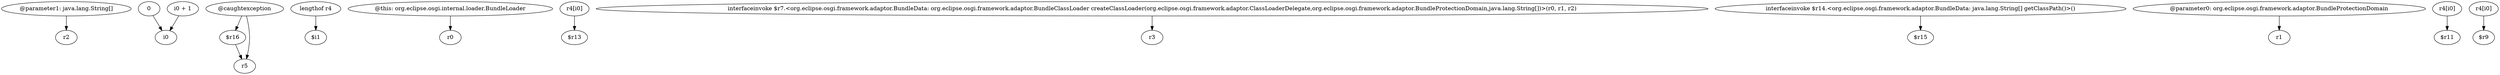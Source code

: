 digraph g {
0[label="@parameter1: java.lang.String[]"]
1[label="r2"]
0->1[label=""]
2[label="0"]
3[label="i0"]
2->3[label=""]
4[label="$r16"]
5[label="r5"]
4->5[label=""]
6[label="@caughtexception"]
6->5[label=""]
6->4[label=""]
7[label="lengthof r4"]
8[label="$i1"]
7->8[label=""]
9[label="@this: org.eclipse.osgi.internal.loader.BundleLoader"]
10[label="r0"]
9->10[label=""]
11[label="r4[i0]"]
12[label="$r13"]
11->12[label=""]
13[label="interfaceinvoke $r7.<org.eclipse.osgi.framework.adaptor.BundleData: org.eclipse.osgi.framework.adaptor.BundleClassLoader createClassLoader(org.eclipse.osgi.framework.adaptor.ClassLoaderDelegate,org.eclipse.osgi.framework.adaptor.BundleProtectionDomain,java.lang.String[])>(r0, r1, r2)"]
14[label="r3"]
13->14[label=""]
15[label="i0 + 1"]
15->3[label=""]
16[label="interfaceinvoke $r14.<org.eclipse.osgi.framework.adaptor.BundleData: java.lang.String[] getClassPath()>()"]
17[label="$r15"]
16->17[label=""]
18[label="@parameter0: org.eclipse.osgi.framework.adaptor.BundleProtectionDomain"]
19[label="r1"]
18->19[label=""]
20[label="r4[i0]"]
21[label="$r11"]
20->21[label=""]
22[label="r4[i0]"]
23[label="$r9"]
22->23[label=""]
}